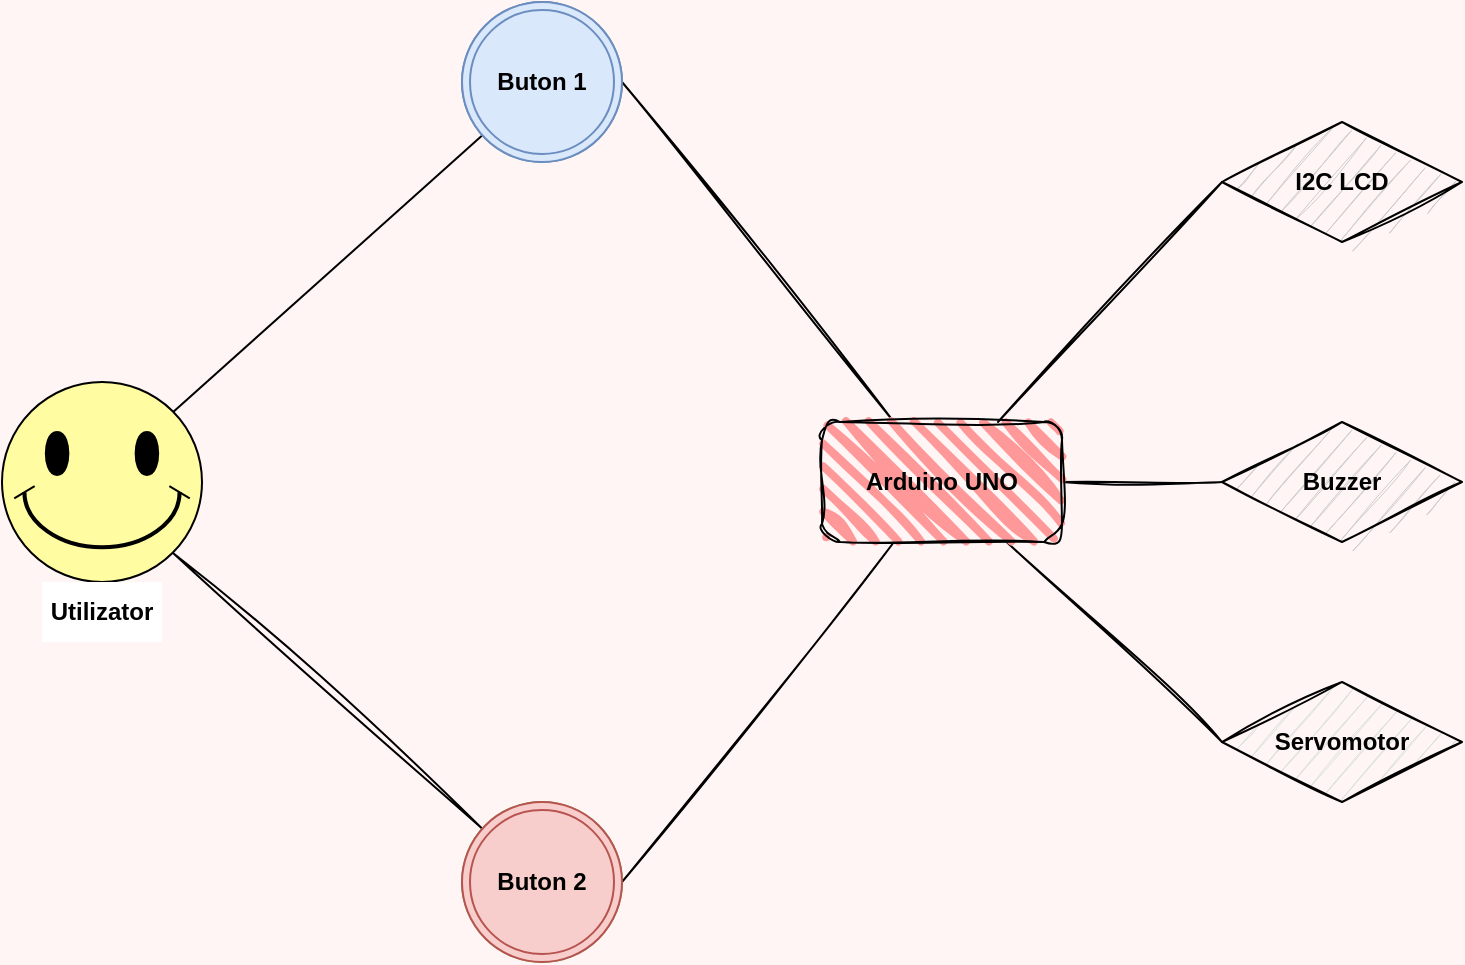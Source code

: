 <mxfile version="24.4.0" type="github">
  <diagram name="Page-1" id="awMXY44mZ77rWvOCfHt4">
    <mxGraphModel dx="996" dy="533" grid="1" gridSize="10" guides="1" tooltips="1" connect="1" arrows="1" fold="1" page="1" pageScale="1" pageWidth="850" pageHeight="1100" background="#fff5f5" math="0" shadow="0">
      <root>
        <mxCell id="0" />
        <mxCell id="1" parent="0" />
        <mxCell id="dz0UnZ8IAj8Qqn_Fni2c-7" value="" style="rounded=0;orthogonalLoop=1;jettySize=auto;html=1;endArrow=none;endFill=0;exitX=0.8;exitY=0.2;exitDx=0;exitDy=0;exitPerimeter=0;" parent="1" source="dz0UnZ8IAj8Qqn_Fni2c-1" target="dz0UnZ8IAj8Qqn_Fni2c-5" edge="1">
          <mxGeometry relative="1" as="geometry" />
        </mxCell>
        <mxCell id="dz0UnZ8IAj8Qqn_Fni2c-11" value="" style="rounded=0;orthogonalLoop=1;jettySize=auto;html=1;exitX=0.855;exitY=0.855;exitDx=0;exitDy=0;exitPerimeter=0;endArrow=none;endFill=0;sketch=1;curveFitting=1;jiggle=2;" parent="1" source="dz0UnZ8IAj8Qqn_Fni2c-1" target="dz0UnZ8IAj8Qqn_Fni2c-10" edge="1">
          <mxGeometry relative="1" as="geometry" />
        </mxCell>
        <mxCell id="dz0UnZ8IAj8Qqn_Fni2c-1" value="" style="verticalLabelPosition=bottom;verticalAlign=top;html=1;shape=mxgraph.basic.smiley;fillColor=#FFFCA1;" parent="1" vertex="1">
          <mxGeometry x="30" y="230" width="100" height="100" as="geometry" />
        </mxCell>
        <mxCell id="dz0UnZ8IAj8Qqn_Fni2c-5" value="" style="ellipse;whiteSpace=wrap;html=1;verticalAlign=top;fillColor=#0e62d8;strokeColor=#6c8ebf;" parent="1" vertex="1">
          <mxGeometry x="260" y="40" width="80" height="80" as="geometry" />
        </mxCell>
        <mxCell id="dz0UnZ8IAj8Qqn_Fni2c-10" value="" style="ellipse;whiteSpace=wrap;html=1;verticalAlign=top;fillColor=#064b02;strokeColor=#82b366;" parent="1" vertex="1">
          <mxGeometry x="260" y="440" width="80" height="80" as="geometry" />
        </mxCell>
        <mxCell id="dz0UnZ8IAj8Qqn_Fni2c-12" value="&lt;b&gt;Utilizator&lt;/b&gt;" style="text;html=1;align=center;verticalAlign=middle;whiteSpace=wrap;rounded=0;fillColor=default;" parent="1" vertex="1">
          <mxGeometry x="50" y="330" width="60" height="30" as="geometry" />
        </mxCell>
        <mxCell id="dz0UnZ8IAj8Qqn_Fni2c-13" value="Buton 3" style="text;html=1;align=center;verticalAlign=middle;whiteSpace=wrap;rounded=0;" parent="1" vertex="1">
          <mxGeometry x="270" y="462.5" width="60" height="35" as="geometry" />
        </mxCell>
        <mxCell id="dz0UnZ8IAj8Qqn_Fni2c-15" value="Buton 1" style="text;html=1;align=center;verticalAlign=middle;whiteSpace=wrap;rounded=0;" parent="1" vertex="1">
          <mxGeometry x="270" y="65" width="60" height="30" as="geometry" />
        </mxCell>
        <mxCell id="dz0UnZ8IAj8Qqn_Fni2c-19" value="" style="rounded=0;orthogonalLoop=1;jettySize=auto;html=1;entryX=1;entryY=0.5;entryDx=0;entryDy=0;endArrow=none;endFill=0;sketch=1;curveFitting=1;jiggle=2;shadow=0;flowAnimation=0;" parent="1" target="dz0UnZ8IAj8Qqn_Fni2c-5" edge="1">
          <mxGeometry relative="1" as="geometry">
            <mxPoint x="476" y="250" as="sourcePoint" />
            <mxPoint x="470" y="80" as="targetPoint" />
          </mxGeometry>
        </mxCell>
        <mxCell id="dz0UnZ8IAj8Qqn_Fni2c-20" style="rounded=0;orthogonalLoop=1;jettySize=auto;html=1;entryX=1;entryY=0.5;entryDx=0;entryDy=0;endArrow=none;endFill=0;sketch=1;curveFitting=1;jiggle=2;" parent="1" target="dz0UnZ8IAj8Qqn_Fni2c-10" edge="1">
          <mxGeometry relative="1" as="geometry">
            <mxPoint x="476" y="310" as="sourcePoint" />
          </mxGeometry>
        </mxCell>
        <mxCell id="dz0UnZ8IAj8Qqn_Fni2c-22" value="&lt;b&gt;I2C LCD&lt;/b&gt;" style="rhombus;whiteSpace=wrap;html=1;strokeWidth=1;fillWeight=-1;hachureGap=8;fillStyle=hachure;fillColor=#CCCCCC;sketch=1;rounded=0;shadow=0;" parent="1" vertex="1">
          <mxGeometry x="640" y="100" width="120" height="60" as="geometry" />
        </mxCell>
        <mxCell id="dz0UnZ8IAj8Qqn_Fni2c-23" value="&lt;b&gt;Buton 1&lt;/b&gt;" style="ellipse;shape=doubleEllipse;whiteSpace=wrap;html=1;aspect=fixed;fillColor=#dae8fc;strokeColor=#6c8ebf;fillStyle=solid;" parent="1" vertex="1">
          <mxGeometry x="260" y="40" width="80" height="80" as="geometry" />
        </mxCell>
        <mxCell id="dz0UnZ8IAj8Qqn_Fni2c-25" value="&lt;b&gt;Buton 2&lt;/b&gt;" style="ellipse;shape=doubleEllipse;whiteSpace=wrap;html=1;aspect=fixed;fillColor=#f8cecc;strokeColor=#b85450;" parent="1" vertex="1">
          <mxGeometry x="260" y="440" width="80" height="80" as="geometry" />
        </mxCell>
        <mxCell id="dz0UnZ8IAj8Qqn_Fni2c-27" style="rounded=0;orthogonalLoop=1;jettySize=auto;html=1;entryX=0;entryY=0.5;entryDx=0;entryDy=0;endArrow=none;endFill=0;curved=0;sketch=1;curveFitting=1;jiggle=2;" parent="1" source="dz0UnZ8IAj8Qqn_Fni2c-26" target="dz0UnZ8IAj8Qqn_Fni2c-22" edge="1">
          <mxGeometry relative="1" as="geometry" />
        </mxCell>
        <mxCell id="dz0UnZ8IAj8Qqn_Fni2c-29" style="rounded=0;orthogonalLoop=1;jettySize=auto;html=1;sketch=1;curveFitting=1;jiggle=2;endArrow=none;endFill=0;entryX=0;entryY=0.5;entryDx=0;entryDy=0;" parent="1" source="dz0UnZ8IAj8Qqn_Fni2c-26" target="dz0UnZ8IAj8Qqn_Fni2c-28" edge="1">
          <mxGeometry relative="1" as="geometry">
            <mxPoint x="600" y="420" as="targetPoint" />
          </mxGeometry>
        </mxCell>
        <mxCell id="dz0UnZ8IAj8Qqn_Fni2c-34" style="edgeStyle=orthogonalEdgeStyle;rounded=0;orthogonalLoop=1;jettySize=auto;html=1;entryX=0;entryY=0.5;entryDx=0;entryDy=0;sketch=1;curveFitting=1;jiggle=2;endArrow=none;endFill=0;" parent="1" source="dz0UnZ8IAj8Qqn_Fni2c-26" target="dz0UnZ8IAj8Qqn_Fni2c-33" edge="1">
          <mxGeometry relative="1" as="geometry" />
        </mxCell>
        <mxCell id="dz0UnZ8IAj8Qqn_Fni2c-26" value="&lt;b&gt;Arduino UNO&lt;/b&gt;" style="rounded=1;whiteSpace=wrap;html=1;strokeWidth=1;fillWeight=4;hachureGap=8;hachureAngle=45;fillStyle=hachure;fillColor=#FF9999;sketch=1;curveFitting=1;jiggle=2;glass=0;shadow=0;" parent="1" vertex="1">
          <mxGeometry x="440" y="250" width="120" height="60" as="geometry" />
        </mxCell>
        <mxCell id="dz0UnZ8IAj8Qqn_Fni2c-28" value="&lt;b&gt;Servomotor&lt;/b&gt;" style="rhombus;whiteSpace=wrap;html=1;strokeWidth=1;fillWeight=-1;hachureGap=8;fillStyle=hachure;fillColor=#dae1da;sketch=1;" parent="1" vertex="1">
          <mxGeometry x="640" y="380" width="120" height="60" as="geometry" />
        </mxCell>
        <mxCell id="dz0UnZ8IAj8Qqn_Fni2c-33" value="&lt;b&gt;Buzzer&lt;/b&gt;" style="rhombus;whiteSpace=wrap;html=1;strokeWidth=1;fillWeight=-1;hachureGap=8;fillStyle=hachure;fillColor=#CCCCCC;sketch=1;rounded=0;shadow=0;" parent="1" vertex="1">
          <mxGeometry x="640" y="250" width="120" height="60" as="geometry" />
        </mxCell>
      </root>
    </mxGraphModel>
  </diagram>
</mxfile>
